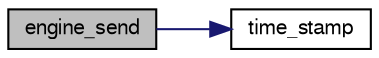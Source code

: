 digraph "engine_send"
{
 // LATEX_PDF_SIZE
  bgcolor="transparent";
  edge [fontname="FreeSans",fontsize="10",labelfontname="FreeSans",labelfontsize="10"];
  node [fontname="FreeSans",fontsize="10",shape=record];
  rankdir="LR";
  Node1 [label="engine_send",height=0.2,width=0.4,color="black", fillcolor="grey75", style="filled", fontcolor="black",tooltip="Send a message on stdout."];
  Node1 -> Node2 [color="midnightblue",fontsize="10",style="solid",fontname="FreeSans"];
  Node2 [label="time_stamp",height=0.2,width=0.4,color="black",URL="$util_8c.html#a24bf37cbb71f6a0ce700fc72741d6016",tooltip="Print local time."];
}
